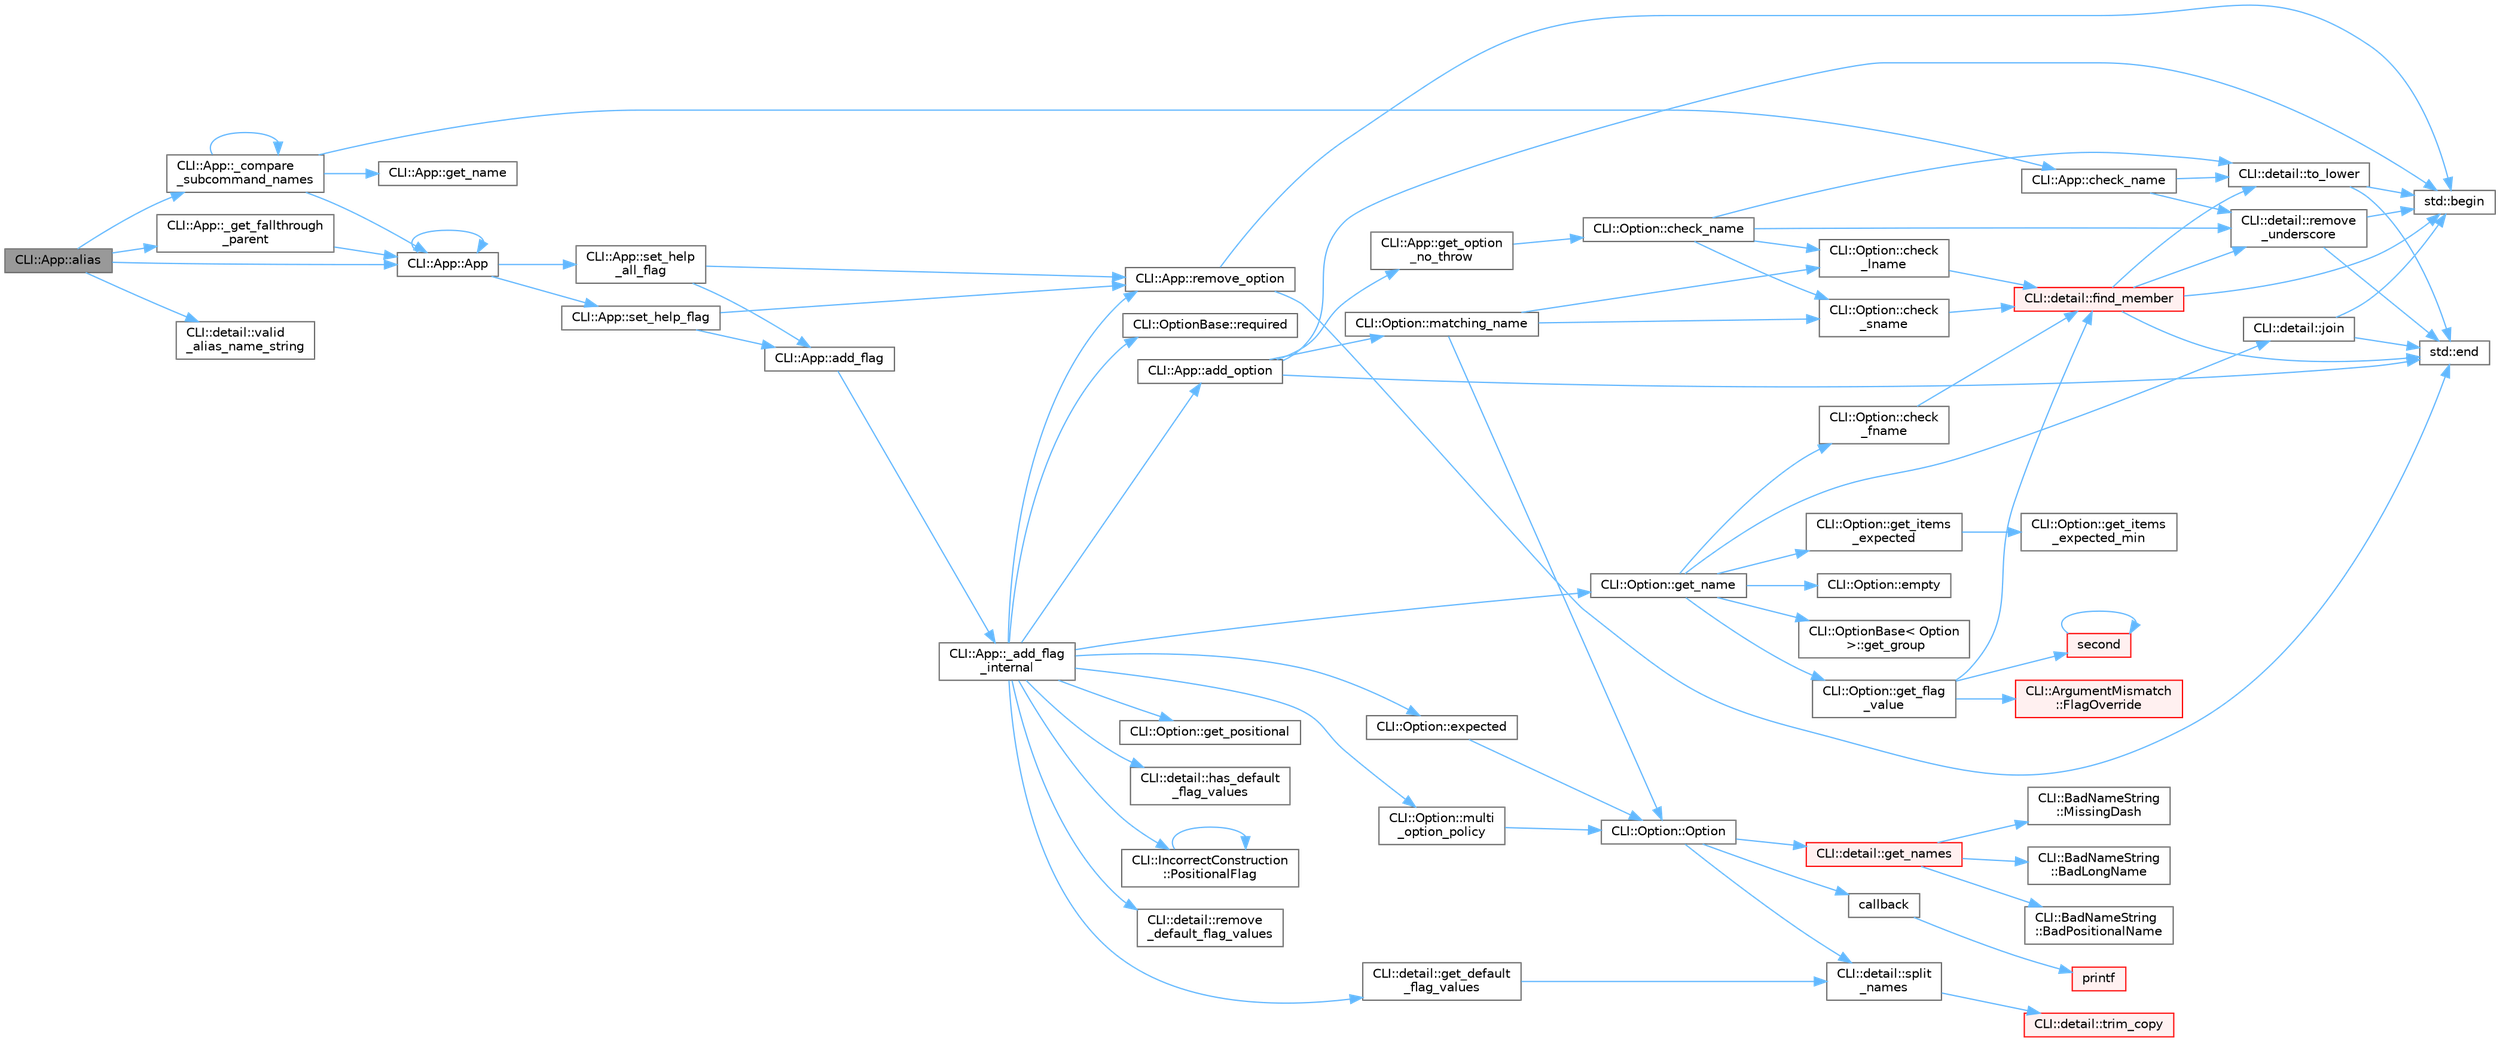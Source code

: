 digraph "CLI::App::alias"
{
 // LATEX_PDF_SIZE
  bgcolor="transparent";
  edge [fontname=Helvetica,fontsize=10,labelfontname=Helvetica,labelfontsize=10];
  node [fontname=Helvetica,fontsize=10,shape=box,height=0.2,width=0.4];
  rankdir="LR";
  Node1 [id="Node000001",label="CLI::App::alias",height=0.2,width=0.4,color="gray40", fillcolor="grey60", style="filled", fontcolor="black",tooltip="Set an alias for the app"];
  Node1 -> Node2 [id="edge1_Node000001_Node000002",color="steelblue1",style="solid",tooltip=" "];
  Node2 [id="Node000002",label="CLI::App::_compare\l_subcommand_names",height=0.2,width=0.4,color="grey40", fillcolor="white", style="filled",URL="$class_c_l_i_1_1_app.html#a789ca7427451155b40725bff0bff47a1",tooltip="Helper function to run through all possible comparisons of subcommand names to check there is no over..."];
  Node2 -> Node2 [id="edge2_Node000002_Node000002",color="steelblue1",style="solid",tooltip=" "];
  Node2 -> Node3 [id="edge3_Node000002_Node000003",color="steelblue1",style="solid",tooltip=" "];
  Node3 [id="Node000003",label="CLI::App::App",height=0.2,width=0.4,color="grey40", fillcolor="white", style="filled",URL="$class_c_l_i_1_1_app.html#a8f5ebc36dcdff351cce50e3d3b89974f",tooltip="Special private constructor for subcommand"];
  Node3 -> Node3 [id="edge4_Node000003_Node000003",color="steelblue1",style="solid",tooltip=" "];
  Node3 -> Node4 [id="edge5_Node000003_Node000004",color="steelblue1",style="solid",tooltip=" "];
  Node4 [id="Node000004",label="CLI::App::set_help\l_all_flag",height=0.2,width=0.4,color="grey40", fillcolor="white", style="filled",URL="$class_c_l_i_1_1_app.html#af73694f6a3cc42e29e7274b77fdb5720",tooltip="Set a help all flag, replaced the existing one if present"];
  Node4 -> Node5 [id="edge6_Node000004_Node000005",color="steelblue1",style="solid",tooltip=" "];
  Node5 [id="Node000005",label="CLI::App::add_flag",height=0.2,width=0.4,color="grey40", fillcolor="white", style="filled",URL="$class_c_l_i_1_1_app.html#a5fef22317a182fa5db1d7b1af4c89c68",tooltip="Add a flag with no description or variable assignment"];
  Node5 -> Node6 [id="edge7_Node000005_Node000006",color="steelblue1",style="solid",tooltip=" "];
  Node6 [id="Node000006",label="CLI::App::_add_flag\l_internal",height=0.2,width=0.4,color="grey40", fillcolor="white", style="filled",URL="$class_c_l_i_1_1_app.html#ac09345525410ce482948265f16f72cdf",tooltip="Internal function for adding a flag"];
  Node6 -> Node7 [id="edge8_Node000006_Node000007",color="steelblue1",style="solid",tooltip=" "];
  Node7 [id="Node000007",label="CLI::App::add_option",height=0.2,width=0.4,color="grey40", fillcolor="white", style="filled",URL="$class_c_l_i_1_1_app.html#adb68306d25a26400399d11efe7211dc4",tooltip=" "];
  Node7 -> Node8 [id="edge9_Node000007_Node000008",color="steelblue1",style="solid",tooltip=" "];
  Node8 [id="Node000008",label="std::begin",height=0.2,width=0.4,color="grey40", fillcolor="white", style="filled",URL="$namespacestd.html#aec76fc52a775d29bc4058c8e1405045a",tooltip=" "];
  Node7 -> Node9 [id="edge10_Node000007_Node000009",color="steelblue1",style="solid",tooltip=" "];
  Node9 [id="Node000009",label="std::end",height=0.2,width=0.4,color="grey40", fillcolor="white", style="filled",URL="$namespacestd.html#a35f71a4c49ddf38bb590177e3a4b2598",tooltip=" "];
  Node7 -> Node10 [id="edge11_Node000007_Node000010",color="steelblue1",style="solid",tooltip=" "];
  Node10 [id="Node000010",label="CLI::App::get_option\l_no_throw",height=0.2,width=0.4,color="grey40", fillcolor="white", style="filled",URL="$class_c_l_i_1_1_app.html#a029d50d6fdfde25e7f3e94ef2e525ccc",tooltip="Get an option by name (noexcept non-const version)"];
  Node10 -> Node11 [id="edge12_Node000010_Node000011",color="steelblue1",style="solid",tooltip=" "];
  Node11 [id="Node000011",label="CLI::Option::check_name",height=0.2,width=0.4,color="grey40", fillcolor="white", style="filled",URL="$class_c_l_i_1_1_option.html#a1f9eda27ddb1b2d520e29724d550f6a0",tooltip="Check a name. Requires \"-\" or \"--\" for short / long, supports positional name"];
  Node11 -> Node12 [id="edge13_Node000011_Node000012",color="steelblue1",style="solid",tooltip=" "];
  Node12 [id="Node000012",label="CLI::Option::check\l_lname",height=0.2,width=0.4,color="grey40", fillcolor="white", style="filled",URL="$class_c_l_i_1_1_option.html#a6e970efc39aa4984b9bb797d071ce34a",tooltip="Requires \"--\" to be removed from string"];
  Node12 -> Node13 [id="edge14_Node000012_Node000013",color="steelblue1",style="solid",tooltip=" "];
  Node13 [id="Node000013",label="CLI::detail::find_member",height=0.2,width=0.4,color="red", fillcolor="#FFF0F0", style="filled",URL="$namespace_c_l_i_1_1detail.html#ac94be0722dce2c7ff522ebc3fb80e33d",tooltip="Check if a string is a member of a list of strings and optionally ignore case or ignore underscores"];
  Node13 -> Node8 [id="edge15_Node000013_Node000008",color="steelblue1",style="solid",tooltip=" "];
  Node13 -> Node9 [id="edge16_Node000013_Node000009",color="steelblue1",style="solid",tooltip=" "];
  Node13 -> Node17 [id="edge17_Node000013_Node000017",color="steelblue1",style="solid",tooltip=" "];
  Node17 [id="Node000017",label="CLI::detail::remove\l_underscore",height=0.2,width=0.4,color="grey40", fillcolor="white", style="filled",URL="$namespace_c_l_i_1_1detail.html#a5359a7a0e33366a12e15523b100f591a",tooltip="remove underscores from a string"];
  Node17 -> Node8 [id="edge18_Node000017_Node000008",color="steelblue1",style="solid",tooltip=" "];
  Node17 -> Node9 [id="edge19_Node000017_Node000009",color="steelblue1",style="solid",tooltip=" "];
  Node13 -> Node15 [id="edge20_Node000013_Node000015",color="steelblue1",style="solid",tooltip=" "];
  Node15 [id="Node000015",label="CLI::detail::to_lower",height=0.2,width=0.4,color="grey40", fillcolor="white", style="filled",URL="$namespace_c_l_i_1_1detail.html#ae83709ec148057ec53df4383645727e9",tooltip="Return a lower case version of a string"];
  Node15 -> Node8 [id="edge21_Node000015_Node000008",color="steelblue1",style="solid",tooltip=" "];
  Node15 -> Node9 [id="edge22_Node000015_Node000009",color="steelblue1",style="solid",tooltip=" "];
  Node11 -> Node18 [id="edge23_Node000011_Node000018",color="steelblue1",style="solid",tooltip=" "];
  Node18 [id="Node000018",label="CLI::Option::check\l_sname",height=0.2,width=0.4,color="grey40", fillcolor="white", style="filled",URL="$class_c_l_i_1_1_option.html#a46e7395f6a8a720e4305aea2edb4aa7b",tooltip="Requires \"-\" to be removed from string"];
  Node18 -> Node13 [id="edge24_Node000018_Node000013",color="steelblue1",style="solid",tooltip=" "];
  Node11 -> Node17 [id="edge25_Node000011_Node000017",color="steelblue1",style="solid",tooltip=" "];
  Node11 -> Node15 [id="edge26_Node000011_Node000015",color="steelblue1",style="solid",tooltip=" "];
  Node7 -> Node19 [id="edge27_Node000007_Node000019",color="steelblue1",style="solid",tooltip=" "];
  Node19 [id="Node000019",label="CLI::Option::matching_name",height=0.2,width=0.4,color="grey40", fillcolor="white", style="filled",URL="$class_c_l_i_1_1_option.html#a67b1e51f9f873b265dac8122746fc2d7",tooltip="If options share any of the same names, find it"];
  Node19 -> Node12 [id="edge28_Node000019_Node000012",color="steelblue1",style="solid",tooltip=" "];
  Node19 -> Node18 [id="edge29_Node000019_Node000018",color="steelblue1",style="solid",tooltip=" "];
  Node19 -> Node20 [id="edge30_Node000019_Node000020",color="steelblue1",style="solid",tooltip=" "];
  Node20 [id="Node000020",label="CLI::Option::Option",height=0.2,width=0.4,color="grey40", fillcolor="white", style="filled",URL="$class_c_l_i_1_1_option.html#a577e99d3ea33598b4dc3605f544d14fc",tooltip="Making an option by hand is not defined, it must be made by the App class"];
  Node20 -> Node21 [id="edge31_Node000020_Node000021",color="steelblue1",style="solid",tooltip=" "];
  Node21 [id="Node000021",label="callback",height=0.2,width=0.4,color="grey40", fillcolor="white", style="filled",URL="$external_2spine-runtimes_2spine-sfml_2c_2example_2main_8cpp.html#a2f27b7fc84a39cace84d90f62a8d4c8e",tooltip=" "];
  Node21 -> Node22 [id="edge32_Node000021_Node000022",color="steelblue1",style="solid",tooltip=" "];
  Node22 [id="Node000022",label="printf",height=0.2,width=0.4,color="red", fillcolor="#FFF0F0", style="filled",URL="$printf_8h.html#aee3ed3a831f25f07e7be3919fff2203a",tooltip=" "];
  Node20 -> Node53 [id="edge33_Node000020_Node000053",color="steelblue1",style="solid",tooltip=" "];
  Node53 [id="Node000053",label="CLI::detail::get_names",height=0.2,width=0.4,color="red", fillcolor="#FFF0F0", style="filled",URL="$namespace_c_l_i_1_1detail.html#a6c9c870c5f7cd261e7363cb862634a3a",tooltip="Get a vector of short names, one of long names, and a single name"];
  Node53 -> Node54 [id="edge34_Node000053_Node000054",color="steelblue1",style="solid",tooltip=" "];
  Node54 [id="Node000054",label="CLI::BadNameString\l::BadLongName",height=0.2,width=0.4,color="grey40", fillcolor="white", style="filled",URL="$class_c_l_i_1_1_bad_name_string.html#a4c84dfdba8d943ad494daead50c9097d",tooltip=" "];
  Node53 -> Node55 [id="edge35_Node000053_Node000055",color="steelblue1",style="solid",tooltip=" "];
  Node55 [id="Node000055",label="CLI::BadNameString\l::BadPositionalName",height=0.2,width=0.4,color="grey40", fillcolor="white", style="filled",URL="$class_c_l_i_1_1_bad_name_string.html#a6dd4927b244bb94d306c805f87f47e4b",tooltip=" "];
  Node53 -> Node56 [id="edge36_Node000053_Node000056",color="steelblue1",style="solid",tooltip=" "];
  Node56 [id="Node000056",label="CLI::BadNameString\l::MissingDash",height=0.2,width=0.4,color="grey40", fillcolor="white", style="filled",URL="$class_c_l_i_1_1_bad_name_string.html#a17d7fdda9def1c79a9b86d04cfd35f75",tooltip=" "];
  Node20 -> Node64 [id="edge37_Node000020_Node000064",color="steelblue1",style="solid",tooltip=" "];
  Node64 [id="Node000064",label="CLI::detail::split\l_names",height=0.2,width=0.4,color="grey40", fillcolor="white", style="filled",URL="$namespace_c_l_i_1_1detail.html#ac8a8403ca4cfb40e30979111083c0c1c",tooltip=" "];
  Node64 -> Node65 [id="edge38_Node000064_Node000065",color="steelblue1",style="solid",tooltip=" "];
  Node65 [id="Node000065",label="CLI::detail::trim_copy",height=0.2,width=0.4,color="red", fillcolor="#FFF0F0", style="filled",URL="$namespace_c_l_i_1_1detail.html#a5c7b00a328b3b2da564794081646c251",tooltip="Make a copy of the string and then trim it"];
  Node6 -> Node69 [id="edge39_Node000006_Node000069",color="steelblue1",style="solid",tooltip=" "];
  Node69 [id="Node000069",label="CLI::Option::expected",height=0.2,width=0.4,color="grey40", fillcolor="white", style="filled",URL="$class_c_l_i_1_1_option.html#a0b7cf6e62c1800a53ad314772eef6ed1",tooltip="Set the number of expected arguments"];
  Node69 -> Node20 [id="edge40_Node000069_Node000020",color="steelblue1",style="solid",tooltip=" "];
  Node6 -> Node70 [id="edge41_Node000006_Node000070",color="steelblue1",style="solid",tooltip=" "];
  Node70 [id="Node000070",label="CLI::detail::get_default\l_flag_values",height=0.2,width=0.4,color="grey40", fillcolor="white", style="filled",URL="$namespace_c_l_i_1_1detail.html#a01343c353c26ada5379fb84cbd3b01c8",tooltip="extract default flag values either {def} or starting with a !"];
  Node70 -> Node64 [id="edge42_Node000070_Node000064",color="steelblue1",style="solid",tooltip=" "];
  Node6 -> Node71 [id="edge43_Node000006_Node000071",color="steelblue1",style="solid",tooltip=" "];
  Node71 [id="Node000071",label="CLI::Option::get_name",height=0.2,width=0.4,color="grey40", fillcolor="white", style="filled",URL="$class_c_l_i_1_1_option.html#a47e135d5198fd9df5b481091d2538b60",tooltip="Gets a comma separated list of names. Will include / prefer the positional name if positional is true..."];
  Node71 -> Node72 [id="edge44_Node000071_Node000072",color="steelblue1",style="solid",tooltip=" "];
  Node72 [id="Node000072",label="CLI::Option::check\l_fname",height=0.2,width=0.4,color="grey40", fillcolor="white", style="filled",URL="$class_c_l_i_1_1_option.html#a331870cf4db8893cac3af126aac487a8",tooltip="Requires \"--\" to be removed from string"];
  Node72 -> Node13 [id="edge45_Node000072_Node000013",color="steelblue1",style="solid",tooltip=" "];
  Node71 -> Node73 [id="edge46_Node000071_Node000073",color="steelblue1",style="solid",tooltip=" "];
  Node73 [id="Node000073",label="CLI::Option::empty",height=0.2,width=0.4,color="grey40", fillcolor="white", style="filled",URL="$class_c_l_i_1_1_option.html#ab9d324306095b7af93bc09812f5b4dec",tooltip="True if the option was not passed"];
  Node71 -> Node74 [id="edge47_Node000071_Node000074",color="steelblue1",style="solid",tooltip=" "];
  Node74 [id="Node000074",label="CLI::Option::get_flag\l_value",height=0.2,width=0.4,color="grey40", fillcolor="white", style="filled",URL="$class_c_l_i_1_1_option.html#aa006173c1a09b0ed01bff4b305b042ca",tooltip=" "];
  Node74 -> Node13 [id="edge48_Node000074_Node000013",color="steelblue1",style="solid",tooltip=" "];
  Node74 -> Node75 [id="edge49_Node000074_Node000075",color="steelblue1",style="solid",tooltip=" "];
  Node75 [id="Node000075",label="CLI::ArgumentMismatch\l::FlagOverride",height=0.2,width=0.4,color="red", fillcolor="#FFF0F0", style="filled",URL="$class_c_l_i_1_1_argument_mismatch.html#af40fccb119664c7c5025bba76fb2d7e2",tooltip=" "];
  Node74 -> Node79 [id="edge50_Node000074_Node000079",color="steelblue1",style="solid",tooltip=" "];
  Node79 [id="Node000079",label="second",height=0.2,width=0.4,color="red", fillcolor="#FFF0F0", style="filled",URL="$second___n_o_n_e_8f.html#ae9f971a8b343bd2fcb85c3b16da97f10",tooltip="SECOND returns nothing"];
  Node79 -> Node79 [id="edge51_Node000079_Node000079",color="steelblue1",style="solid",tooltip=" "];
  Node71 -> Node80 [id="edge52_Node000071_Node000080",color="steelblue1",style="solid",tooltip=" "];
  Node80 [id="Node000080",label="CLI::OptionBase\< Option\l \>::get_group",height=0.2,width=0.4,color="grey40", fillcolor="white", style="filled",URL="$class_c_l_i_1_1_option_base.html#aeb86193da05c10a12814ce45d2d16e0d",tooltip=" "];
  Node71 -> Node81 [id="edge53_Node000071_Node000081",color="steelblue1",style="solid",tooltip=" "];
  Node81 [id="Node000081",label="CLI::Option::get_items\l_expected",height=0.2,width=0.4,color="grey40", fillcolor="white", style="filled",URL="$class_c_l_i_1_1_option.html#aa12c4f65cf2ac9c58ebe050c46603fc0",tooltip="The total min number of expected string values to be used"];
  Node81 -> Node82 [id="edge54_Node000081_Node000082",color="steelblue1",style="solid",tooltip=" "];
  Node82 [id="Node000082",label="CLI::Option::get_items\l_expected_min",height=0.2,width=0.4,color="grey40", fillcolor="white", style="filled",URL="$class_c_l_i_1_1_option.html#a65f68eaa288d2608560ae87f3c36f6fa",tooltip="The total min number of expected string values to be used"];
  Node71 -> Node83 [id="edge55_Node000071_Node000083",color="steelblue1",style="solid",tooltip=" "];
  Node83 [id="Node000083",label="CLI::detail::join",height=0.2,width=0.4,color="grey40", fillcolor="white", style="filled",URL="$namespace_c_l_i_1_1detail.html#ab351f13ec104e2cba19ec6baf4a552f6",tooltip="Simple function to join a string"];
  Node83 -> Node8 [id="edge56_Node000083_Node000008",color="steelblue1",style="solid",tooltip=" "];
  Node83 -> Node9 [id="edge57_Node000083_Node000009",color="steelblue1",style="solid",tooltip=" "];
  Node6 -> Node84 [id="edge58_Node000006_Node000084",color="steelblue1",style="solid",tooltip=" "];
  Node84 [id="Node000084",label="CLI::Option::get_positional",height=0.2,width=0.4,color="grey40", fillcolor="white", style="filled",URL="$class_c_l_i_1_1_option.html#a0f23a3a1ed7c5a47585117a4c9f27120",tooltip="True if the argument can be given directly"];
  Node6 -> Node85 [id="edge59_Node000006_Node000085",color="steelblue1",style="solid",tooltip=" "];
  Node85 [id="Node000085",label="CLI::detail::has_default\l_flag_values",height=0.2,width=0.4,color="grey40", fillcolor="white", style="filled",URL="$namespace_c_l_i_1_1detail.html#ae89da9fa11d234a8bf504d6ec85133cc",tooltip="check if the flag definitions has possible false flags"];
  Node6 -> Node86 [id="edge60_Node000006_Node000086",color="steelblue1",style="solid",tooltip=" "];
  Node86 [id="Node000086",label="CLI::Option::multi\l_option_policy",height=0.2,width=0.4,color="grey40", fillcolor="white", style="filled",URL="$class_c_l_i_1_1_option.html#a849a0cf07784e81b514761722a0d9efc",tooltip="Take the last argument if given multiple times (or another policy)"];
  Node86 -> Node20 [id="edge61_Node000086_Node000020",color="steelblue1",style="solid",tooltip=" "];
  Node6 -> Node87 [id="edge62_Node000006_Node000087",color="steelblue1",style="solid",tooltip=" "];
  Node87 [id="Node000087",label="CLI::IncorrectConstruction\l::PositionalFlag",height=0.2,width=0.4,color="grey40", fillcolor="white", style="filled",URL="$class_c_l_i_1_1_incorrect_construction.html#a90eef424efd6e5b6cb8874ba2e53ce08",tooltip=" "];
  Node87 -> Node87 [id="edge63_Node000087_Node000087",color="steelblue1",style="solid",tooltip=" "];
  Node6 -> Node88 [id="edge64_Node000006_Node000088",color="steelblue1",style="solid",tooltip=" "];
  Node88 [id="Node000088",label="CLI::detail::remove\l_default_flag_values",height=0.2,width=0.4,color="grey40", fillcolor="white", style="filled",URL="$namespace_c_l_i_1_1detail.html#a35553311017b07811ce81db2f560cb3d",tooltip=" "];
  Node6 -> Node89 [id="edge65_Node000006_Node000089",color="steelblue1",style="solid",tooltip=" "];
  Node89 [id="Node000089",label="CLI::App::remove_option",height=0.2,width=0.4,color="grey40", fillcolor="white", style="filled",URL="$class_c_l_i_1_1_app.html#a8e09991d2a23ae48aff139c8eda5f6c7",tooltip="Removes an option from the App. Takes an option pointer. Returns true if found and removed."];
  Node89 -> Node8 [id="edge66_Node000089_Node000008",color="steelblue1",style="solid",tooltip=" "];
  Node89 -> Node9 [id="edge67_Node000089_Node000009",color="steelblue1",style="solid",tooltip=" "];
  Node6 -> Node90 [id="edge68_Node000006_Node000090",color="steelblue1",style="solid",tooltip=" "];
  Node90 [id="Node000090",label="CLI::OptionBase::required",height=0.2,width=0.4,color="grey40", fillcolor="white", style="filled",URL="$class_c_l_i_1_1_option_base.html#af18d4c8d8c2392b6947db9179110289a",tooltip="Set the option as required"];
  Node4 -> Node89 [id="edge69_Node000004_Node000089",color="steelblue1",style="solid",tooltip=" "];
  Node3 -> Node91 [id="edge70_Node000003_Node000091",color="steelblue1",style="solid",tooltip=" "];
  Node91 [id="Node000091",label="CLI::App::set_help_flag",height=0.2,width=0.4,color="grey40", fillcolor="white", style="filled",URL="$class_c_l_i_1_1_app.html#a0d5c8de603f1911aee549b649c68e083",tooltip="Set a help flag, replace the existing one if present"];
  Node91 -> Node5 [id="edge71_Node000091_Node000005",color="steelblue1",style="solid",tooltip=" "];
  Node91 -> Node89 [id="edge72_Node000091_Node000089",color="steelblue1",style="solid",tooltip=" "];
  Node2 -> Node92 [id="edge73_Node000002_Node000092",color="steelblue1",style="solid",tooltip=" "];
  Node92 [id="Node000092",label="CLI::App::check_name",height=0.2,width=0.4,color="grey40", fillcolor="white", style="filled",URL="$class_c_l_i_1_1_app.html#a50869cf0284f6d42d36e8bf6ba6d00ee",tooltip="Check the name, case-insensitive and underscore insensitive if set"];
  Node92 -> Node17 [id="edge74_Node000092_Node000017",color="steelblue1",style="solid",tooltip=" "];
  Node92 -> Node15 [id="edge75_Node000092_Node000015",color="steelblue1",style="solid",tooltip=" "];
  Node2 -> Node93 [id="edge76_Node000002_Node000093",color="steelblue1",style="solid",tooltip=" "];
  Node93 [id="Node000093",label="CLI::App::get_name",height=0.2,width=0.4,color="grey40", fillcolor="white", style="filled",URL="$class_c_l_i_1_1_app.html#af49a4f4b6c019a65a10b3c1bd830a1f8",tooltip="Get the name of the current app"];
  Node1 -> Node94 [id="edge77_Node000001_Node000094",color="steelblue1",style="solid",tooltip=" "];
  Node94 [id="Node000094",label="CLI::App::_get_fallthrough\l_parent",height=0.2,width=0.4,color="grey40", fillcolor="white", style="filled",URL="$class_c_l_i_1_1_app.html#a0d635d51216b7f710da587a708653299",tooltip="Get the appropriate parent to fallthrough to which is the first one that has a name or the main app"];
  Node94 -> Node3 [id="edge78_Node000094_Node000003",color="steelblue1",style="solid",tooltip=" "];
  Node1 -> Node3 [id="edge79_Node000001_Node000003",color="steelblue1",style="solid",tooltip=" "];
  Node1 -> Node95 [id="edge80_Node000001_Node000095",color="steelblue1",style="solid",tooltip=" "];
  Node95 [id="Node000095",label="CLI::detail::valid\l_alias_name_string",height=0.2,width=0.4,color="grey40", fillcolor="white", style="filled",URL="$namespace_c_l_i_1_1detail.html#ac75f9ea4aa9649b9b3890bdcbc64b75a",tooltip="Verify an app name"];
}

